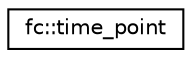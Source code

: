 digraph "Graphical Class Hierarchy"
{
  edge [fontname="Helvetica",fontsize="10",labelfontname="Helvetica",labelfontsize="10"];
  node [fontname="Helvetica",fontsize="10",shape=record];
  rankdir="LR";
  Node0 [label="fc::time_point",height=0.2,width=0.4,color="black", fillcolor="white", style="filled",URL="$classfc_1_1time__point.html"];
}
